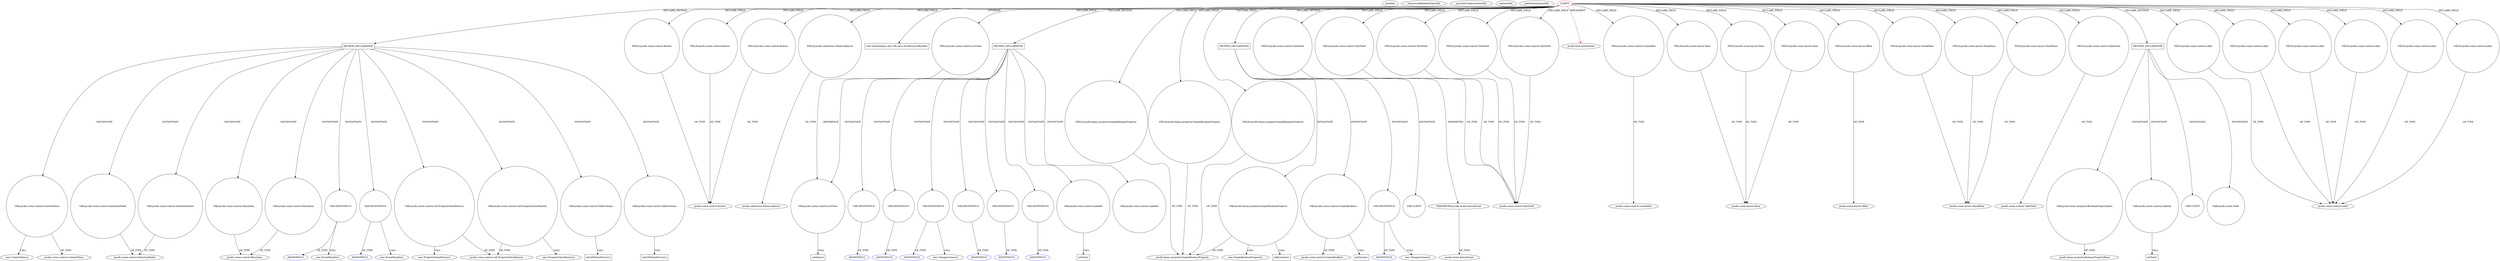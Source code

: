 digraph {
baseInfo[graphId=2702,category="pattern",isAnonymous=false,possibleRelation=false]
frameworkRelatedTypesInfo[0="javafx.fxml.Initializable"]
possibleCollaborationsInfo[]
patternInfo[frequency=2.0,patternRootClient=0]
patternInstancesInfo[0="hock323-eventManager~/hock323-eventManager/EventManager-master/src/eventManager/controller/pokerTournament/TournamentController.java~TournamentController~3009",1="hock323-eventManager~/hock323-eventManager/EventManager-master/src/eventManager/controller/pokerTournament/PrizesController.java~PrizesController~2951"]
934[label="new ContextMenu()",vertexType="CONSTRUCTOR_CALL",isFrameworkType=false]
935[label="VAR:javafx.scene.control.ContextMenu",vertexType="VARIABLE_EXPRESION",isFrameworkType=false,shape=circle]
897[label="METHOD_DECLARATION",vertexType="CLIENT_METHOD_DECLARATION",isFrameworkType=false,shape=box]
0[label="CLIENT",vertexType="ROOT_CLIENT_CLASS_DECLARATION",isFrameworkType=false,color=red]
8[label="FIELD:javafx.scene.control.Button",vertexType="FIELD_DECLARATION",isFrameworkType=false,shape=circle]
142[label="FIELD:javafx.scene.control.Button",vertexType="FIELD_DECLARATION",isFrameworkType=false,shape=circle]
4[label="FIELD:javafx.scene.control.Button",vertexType="FIELD_DECLARATION",isFrameworkType=false,shape=circle]
146[label="FIELD:javafx.collections.ObservableList",vertexType="FIELD_DECLARATION",isFrameworkType=false,shape=circle]
147[label="javafx.collections.ObservableList",vertexType="FRAMEWORK_INTERFACE_TYPE",isFrameworkType=false]
924[label="VAR:javafx.scene.control.SelectionModel",vertexType="VARIABLE_EXPRESION",isFrameworkType=false,shape=circle]
269[label="javafx.scene.control.SelectionModel",vertexType="FRAMEWORK_CLASS_TYPE",isFrameworkType=false]
929[label="VAR:javafx.scene.control.SelectionModel",vertexType="VARIABLE_EXPRESION",isFrameworkType=false,shape=circle]
152[label="void initialize(java.net.URL,java.util.ResourceBundle)",vertexType="OVERRIDING_METHOD_DECLARATION",isFrameworkType=false,shape=box]
2[label="FIELD:javafx.scene.control.ListView",vertexType="FIELD_DECLARATION",isFrameworkType=false,shape=circle]
942[label="VAR:javafx.scene.control.MenuItem",vertexType="VARIABLE_EXPRESION",isFrameworkType=false,shape=circle]
938[label="VAR:javafx.scene.control.MenuItem",vertexType="VARIABLE_EXPRESION",isFrameworkType=false,shape=circle]
38[label="FIELD:javafx.beans.property.SimpleBooleanProperty",vertexType="FIELD_DECLARATION",isFrameworkType=false,shape=circle]
46[label="FIELD:javafx.beans.property.SimpleBooleanProperty",vertexType="FIELD_DECLARATION",isFrameworkType=false,shape=circle]
36[label="FIELD:javafx.beans.property.SimpleBooleanProperty",vertexType="FIELD_DECLARATION",isFrameworkType=false,shape=circle]
12[label="FIELD:javafx.scene.control.TextField",vertexType="FIELD_DECLARATION",isFrameworkType=false,shape=circle]
83[label="FIELD:javafx.scene.control.TextField",vertexType="FIELD_DECLARATION",isFrameworkType=false,shape=circle]
130[label="FIELD:javafx.scene.control.TextField",vertexType="FIELD_DECLARATION",isFrameworkType=false,shape=circle]
6[label="FIELD:javafx.scene.control.TextField",vertexType="FIELD_DECLARATION",isFrameworkType=false,shape=circle]
67[label="FIELD:javafx.scene.control.TextField",vertexType="FIELD_DECLARATION",isFrameworkType=false,shape=circle]
946[label="VAR:ANONYMOUS",vertexType="VARIABLE_EXPRESION",isFrameworkType=false,shape=circle]
918[label="VAR:ANONYMOUS",vertexType="VARIABLE_EXPRESION",isFrameworkType=false,shape=circle]
1[label="javafx.fxml.Initializable",vertexType="FRAMEWORK_INTERFACE_TYPE",isFrameworkType=false]
110[label="FIELD:javafx.scene.control.ComboBox",vertexType="FIELD_DECLARATION",isFrameworkType=false,shape=circle]
111[label="javafx.scene.control.ComboBox",vertexType="FRAMEWORK_CLASS_TYPE",isFrameworkType=false]
40[label="FIELD:javafx.scene.layout.Pane",vertexType="FIELD_DECLARATION",isFrameworkType=false,shape=circle]
41[label="javafx.scene.layout.Pane",vertexType="FRAMEWORK_CLASS_TYPE",isFrameworkType=false]
120[label="FIELD:javafx.scene.layout.Pane",vertexType="FIELD_DECLARATION",isFrameworkType=false,shape=circle]
126[label="FIELD:javafx.scene.layout.Pane",vertexType="FIELD_DECLARATION",isFrameworkType=false,shape=circle]
104[label="FIELD:javafx.scene.layout.HBox",vertexType="FIELD_DECLARATION",isFrameworkType=false,shape=circle]
17[label="javafx.scene.layout.HBox",vertexType="FRAMEWORK_CLASS_TYPE",isFrameworkType=false]
7[label="javafx.scene.control.TextField",vertexType="FRAMEWORK_CLASS_TYPE",isFrameworkType=false]
87[label="FIELD:javafx.scene.layout.StackPane",vertexType="FIELD_DECLARATION",isFrameworkType=false,shape=circle]
136[label="FIELD:javafx.scene.layout.StackPane",vertexType="FIELD_DECLARATION",isFrameworkType=false,shape=circle]
42[label="FIELD:javafx.scene.layout.StackPane",vertexType="FIELD_DECLARATION",isFrameworkType=false,shape=circle]
150[label="FIELD:javafx.scene.control.TableView",vertexType="FIELD_DECLARATION",isFrameworkType=false,shape=circle]
865[label="METHOD_DECLARATION",vertexType="CLIENT_METHOD_DECLARATION",isFrameworkType=false,shape=box]
868[label="VAR:javafx.scene.control.ComboBoxBase",vertexType="VARIABLE_EXPRESION",isFrameworkType=false,shape=circle]
888[label="VAR:ANONYMOUS",vertexType="VARIABLE_EXPRESION",isFrameworkType=false,shape=circle]
870[label="javafx.scene.control.ComboBoxBase",vertexType="FRAMEWORK_CLASS_TYPE",isFrameworkType=false]
874[label="VAR:javafx.beans.property.SimpleBooleanProperty",vertexType="VARIABLE_EXPRESION",isFrameworkType=false,shape=circle]
594[label="METHOD_DECLARATION",vertexType="CLIENT_METHOD_DECLARATION",isFrameworkType=false,shape=box]
625[label="VAR:javafx.beans.property.BooleanPropertyBase",vertexType="VARIABLE_EXPRESION",isFrameworkType=false,shape=circle]
911[label="VAR:javafx.scene.control.cell.PropertyValueFactory",vertexType="VARIABLE_EXPRESION",isFrameworkType=false,shape=circle]
910[label="new PropertyValueFactory()",vertexType="CONSTRUCTOR_CALL",isFrameworkType=false]
905[label="VAR:javafx.scene.control.cell.PropertyValueFactory",vertexType="VARIABLE_EXPRESION",isFrameworkType=false,shape=circle]
904[label="new PropertyValueFactory()",vertexType="CONSTRUCTOR_CALL",isFrameworkType=false]
617[label="VAR:javafx.scene.control.Labeled",vertexType="VARIABLE_EXPRESION",isFrameworkType=false,shape=circle]
618[label="setText()",vertexType="INSIDE_CALL",isFrameworkType=false,shape=box]
901[label="VAR:javafx.scene.control.TableColumn",vertexType="VARIABLE_EXPRESION",isFrameworkType=false,shape=circle]
907[label="VAR:javafx.scene.control.TableColumn",vertexType="VARIABLE_EXPRESION",isFrameworkType=false,shape=circle]
439[label="METHOD_DECLARATION",vertexType="CLIENT_METHOD_DECLARATION",isFrameworkType=false,shape=box]
518[label="VAR:ANONYMOUS",vertexType="VARIABLE_EXPRESION",isFrameworkType=false,shape=circle]
560[label="VAR:ANONYMOUS",vertexType="VARIABLE_EXPRESION",isFrameworkType=false,shape=circle]
540[label="VAR:ANONYMOUS",vertexType="VARIABLE_EXPRESION",isFrameworkType=false,shape=circle]
550[label="VAR:ANONYMOUS",vertexType="VARIABLE_EXPRESION",isFrameworkType=false,shape=circle]
503[label="VAR:ANONYMOUS",vertexType="VARIABLE_EXPRESION",isFrameworkType=false,shape=circle]
530[label="VAR:ANONYMOUS",vertexType="VARIABLE_EXPRESION",isFrameworkType=false,shape=circle]
446[label="VAR:javafx.scene.control.Labeled",vertexType="VARIABLE_EXPRESION",isFrameworkType=false,shape=circle]
447[label="setText()",vertexType="INSIDE_CALL",isFrameworkType=false,shape=box]
458[label="VAR:javafx.scene.control.Labeled",vertexType="VARIABLE_EXPRESION",isFrameworkType=false,shape=circle]
936[label="javafx.scene.control.ContextMenu",vertexType="FRAMEWORK_CLASS_TYPE",isFrameworkType=false]
884[label="getScene()",vertexType="INSIDE_CALL",isFrameworkType=false,shape=box]
906[label="javafx.scene.control.cell.PropertyValueFactory",vertexType="FRAMEWORK_CLASS_TYPE",isFrameworkType=false]
182[label="javafx.beans.property.BooleanPropertyBase",vertexType="FRAMEWORK_CLASS_TYPE",isFrameworkType=false]
31[label="javafx.beans.property.SimpleBooleanProperty",vertexType="FRAMEWORK_CLASS_TYPE",isFrameworkType=false]
889[label="ANONYMOUS",vertexType="REFERENCE_ANONYMOUS_DECLARATION",isFrameworkType=false,color=blue]
541[label="ANONYMOUS",vertexType="REFERENCE_ANONYMOUS_DECLARATION",isFrameworkType=false,color=blue]
561[label="ANONYMOUS",vertexType="REFERENCE_ANONYMOUS_DECLARATION",isFrameworkType=false,color=blue]
519[label="ANONYMOUS",vertexType="REFERENCE_ANONYMOUS_DECLARATION",isFrameworkType=false,color=blue]
531[label="ANONYMOUS",vertexType="REFERENCE_ANONYMOUS_DECLARATION",isFrameworkType=false,color=blue]
551[label="ANONYMOUS",vertexType="REFERENCE_ANONYMOUS_DECLARATION",isFrameworkType=false,color=blue]
947[label="ANONYMOUS",vertexType="REFERENCE_ANONYMOUS_DECLARATION",isFrameworkType=false,color=blue]
504[label="ANONYMOUS",vertexType="REFERENCE_ANONYMOUS_DECLARATION",isFrameworkType=false,color=blue]
919[label="ANONYMOUS",vertexType="REFERENCE_ANONYMOUS_DECLARATION",isFrameworkType=false,color=blue]
917[label="new EventHandler()",vertexType="CONSTRUCTOR_CALL",isFrameworkType=false]
945[label="new EventHandler()",vertexType="CONSTRUCTOR_CALL",isFrameworkType=false]
151[label="javafx.scene.control.TableView",vertexType="FRAMEWORK_CLASS_TYPE",isFrameworkType=false]
461[label="VAR:javafx.scene.control.ListView",vertexType="VARIABLE_EXPRESION",isFrameworkType=false,shape=circle]
462[label="setItems()",vertexType="INSIDE_CALL",isFrameworkType=false,shape=box]
606[label="VAR:CLIENT",vertexType="VARIABLE_EXPRESION",isFrameworkType=false,shape=circle]
877[label="VAR:CLIENT",vertexType="VARIABLE_EXPRESION",isFrameworkType=false,shape=circle]
866[label="PARAMETER:javafx.event.ActionEvent",vertexType="PARAMETER_DECLARATION",isFrameworkType=false]
596[label="javafx.event.ActionEvent",vertexType="FRAMEWORK_CLASS_TYPE",isFrameworkType=false]
887[label="new ChangeListener()",vertexType="CONSTRUCTOR_CALL",isFrameworkType=false]
539[label="new ChangeListener()",vertexType="CONSTRUCTOR_CALL",isFrameworkType=false]
103[label="javafx.scene.control.MenuItem",vertexType="FRAMEWORK_CLASS_TYPE",isFrameworkType=false]
908[label="setCellValueFactory()",vertexType="INSIDE_CALL",isFrameworkType=false,shape=box]
902[label="setCellValueFactory()",vertexType="INSIDE_CALL",isFrameworkType=false,shape=box]
108[label="FIELD:javafx.scene.control.Label",vertexType="FIELD_DECLARATION",isFrameworkType=false,shape=circle]
27[label="javafx.scene.control.Label",vertexType="FRAMEWORK_CLASS_TYPE",isFrameworkType=false]
57[label="FIELD:javafx.scene.control.Label",vertexType="FIELD_DECLARATION",isFrameworkType=false,shape=circle]
26[label="FIELD:javafx.scene.control.Label",vertexType="FIELD_DECLARATION",isFrameworkType=false,shape=circle]
28[label="FIELD:javafx.scene.control.Label",vertexType="FIELD_DECLARATION",isFrameworkType=false,shape=circle]
61[label="FIELD:javafx.scene.control.Label",vertexType="FIELD_DECLARATION",isFrameworkType=false,shape=circle]
71[label="FIELD:javafx.scene.control.Label",vertexType="FIELD_DECLARATION",isFrameworkType=false,shape=circle]
43[label="javafx.scene.layout.StackPane",vertexType="FRAMEWORK_CLASS_TYPE",isFrameworkType=false]
5[label="javafx.scene.control.Button",vertexType="FRAMEWORK_CLASS_TYPE",isFrameworkType=false]
873[label="new SimpleBooleanProperty()",vertexType="CONSTRUCTOR_CALL",isFrameworkType=false]
886[label="addListener()",vertexType="INSIDE_CALL",isFrameworkType=false,shape=box]
612[label="VAR:javafx.scene.Node",vertexType="VARIABLE_EXPRESION",isFrameworkType=false,shape=circle]
0->46[label="DECLARE_FIELD"]
865->877[label="INSTANTIATE"]
439->550[label="INSTANTIATE"]
46->31[label="OF_TYPE"]
0->8[label="DECLARE_FIELD"]
439->446[label="INSTANTIATE"]
439->503[label="INSTANTIATE"]
67->7[label="OF_TYPE"]
865->874[label="INSTANTIATE"]
911->906[label="OF_TYPE"]
42->43[label="OF_TYPE"]
865->868[label="INSTANTIATE"]
0->26[label="DECLARE_FIELD"]
617->618[label="CALL"]
938->103[label="OF_TYPE"]
901->902[label="CALL"]
28->27[label="OF_TYPE"]
0->4[label="DECLARE_FIELD"]
0->130[label="DECLARE_FIELD"]
0->42[label="DECLARE_FIELD"]
911->910[label="CALL"]
594->625[label="INSTANTIATE"]
897->946[label="INSTANTIATE"]
8->5[label="OF_TYPE"]
130->7[label="OF_TYPE"]
897->935[label="INSTANTIATE"]
0->83[label="DECLARE_FIELD"]
897->905[label="INSTANTIATE"]
104->17[label="OF_TYPE"]
110->111[label="OF_TYPE"]
0->439[label="DECLARE_METHOD"]
83->7[label="OF_TYPE"]
146->147[label="OF_TYPE"]
57->27[label="OF_TYPE"]
6->7[label="OF_TYPE"]
0->71[label="DECLARE_FIELD"]
26->27[label="OF_TYPE"]
865->866[label="PARAMETER"]
0->110[label="DECLARE_FIELD"]
0->2[label="DECLARE_FIELD"]
888->887[label="CALL"]
439->540[label="INSTANTIATE"]
0->104[label="DECLARE_FIELD"]
560->561[label="OF_TYPE"]
935->936[label="OF_TYPE"]
874->886[label="CALL"]
446->447[label="CALL"]
0->150[label="DECLARE_FIELD"]
594->612[label="INSTANTIATE"]
4->5[label="OF_TYPE"]
439->560[label="INSTANTIATE"]
439->458[label="INSTANTIATE"]
0->67[label="DECLARE_FIELD"]
0->6[label="DECLARE_FIELD"]
12->7[label="OF_TYPE"]
905->904[label="CALL"]
530->531[label="OF_TYPE"]
866->596[label="OF_TYPE"]
38->31[label="OF_TYPE"]
0->57[label="DECLARE_FIELD"]
897->911[label="INSTANTIATE"]
594->617[label="INSTANTIATE"]
594->606[label="INSTANTIATE"]
929->269[label="OF_TYPE"]
907->908[label="CALL"]
0->12[label="DECLARE_FIELD"]
897->918[label="INSTANTIATE"]
888->889[label="OF_TYPE"]
897->924[label="INSTANTIATE"]
0->28[label="DECLARE_FIELD"]
942->103[label="OF_TYPE"]
897->901[label="INSTANTIATE"]
935->934[label="CALL"]
918->917[label="CALL"]
142->5[label="OF_TYPE"]
868->884[label="CALL"]
897->938[label="INSTANTIATE"]
0->36[label="DECLARE_FIELD"]
87->43[label="OF_TYPE"]
946->945[label="CALL"]
0->61[label="DECLARE_FIELD"]
897->942[label="INSTANTIATE"]
461->462[label="CALL"]
540->541[label="OF_TYPE"]
874->873[label="CALL"]
946->947[label="OF_TYPE"]
897->929[label="INSTANTIATE"]
550->551[label="OF_TYPE"]
36->31[label="OF_TYPE"]
126->41[label="OF_TYPE"]
0->136[label="DECLARE_FIELD"]
40->41[label="OF_TYPE"]
0->1[label="IMPLEMENT",color=red]
71->27[label="OF_TYPE"]
0->126[label="DECLARE_FIELD"]
924->269[label="OF_TYPE"]
905->906[label="OF_TYPE"]
0->38[label="DECLARE_FIELD"]
0->120[label="DECLARE_FIELD"]
0->865[label="DECLARE_METHOD"]
0->152[label="OVERRIDE"]
0->146[label="DECLARE_FIELD"]
0->142[label="DECLARE_FIELD"]
868->870[label="OF_TYPE"]
0->897[label="DECLARE_METHOD"]
120->41[label="OF_TYPE"]
540->539[label="CALL"]
150->151[label="OF_TYPE"]
503->504[label="OF_TYPE"]
108->27[label="OF_TYPE"]
918->919[label="OF_TYPE"]
518->519[label="OF_TYPE"]
874->31[label="OF_TYPE"]
897->907[label="INSTANTIATE"]
0->40[label="DECLARE_FIELD"]
136->43[label="OF_TYPE"]
625->182[label="OF_TYPE"]
0->108[label="DECLARE_FIELD"]
865->888[label="INSTANTIATE"]
439->461[label="INSTANTIATE"]
2->461[label="REFERENCE"]
0->87[label="DECLARE_FIELD"]
439->518[label="INSTANTIATE"]
61->27[label="OF_TYPE"]
439->530[label="INSTANTIATE"]
0->594[label="DECLARE_METHOD"]
}
